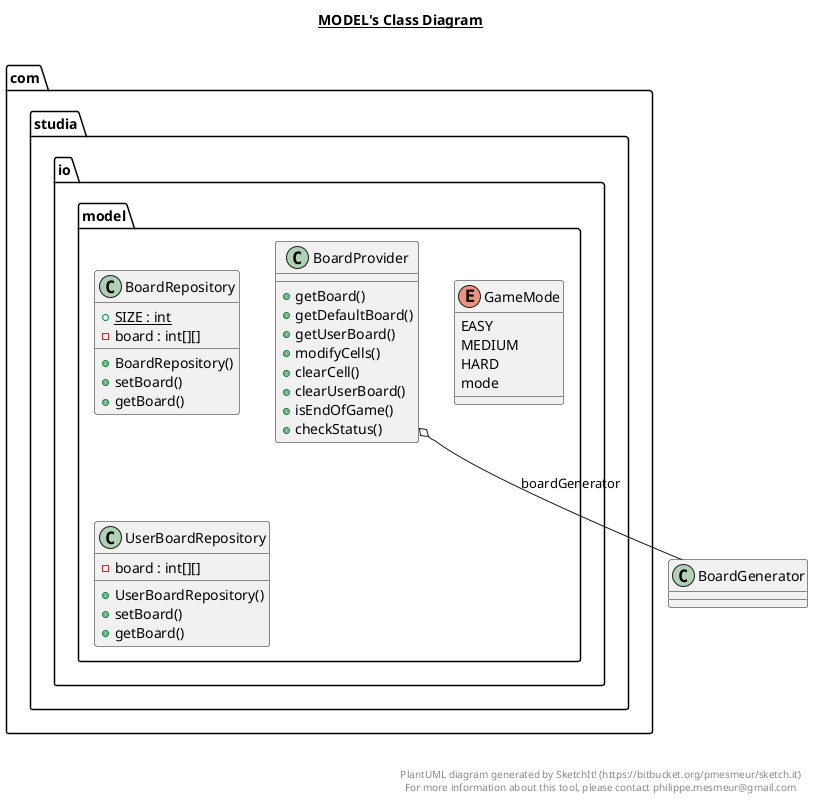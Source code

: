 @startuml

title __MODEL's Class Diagram__\n

  package com.studia.io {
    package com.studia.io.model {
      class BoardProvider {
          + getBoard()
          + getDefaultBoard()
          + getUserBoard()
          + modifyCells()
          + clearCell()
          + clearUserBoard()
          + isEndOfGame()
          + checkStatus()
      }
    }
  }
  

  package com.studia.io {
    package com.studia.io.model {
      class BoardRepository {
          {static} + SIZE : int
          - board : int[][]
          + BoardRepository()
          + setBoard()
          + getBoard()
      }
    }
  }
  

  package com.studia.io {
    package com.studia.io.model {
      enum GameMode {
        EASY
        MEDIUM
        HARD
        mode
      }
    }
  }
  

  package com.studia.io {
    package com.studia.io.model {
      class UserBoardRepository {
          - board : int[][]
          + UserBoardRepository()
          + setBoard()
          + getBoard()
      }
    }
  }
  

  BoardProvider o-- BoardGenerator : boardGenerator


right footer


PlantUML diagram generated by SketchIt! (https://bitbucket.org/pmesmeur/sketch.it)
For more information about this tool, please contact philippe.mesmeur@gmail.com
endfooter

@enduml
